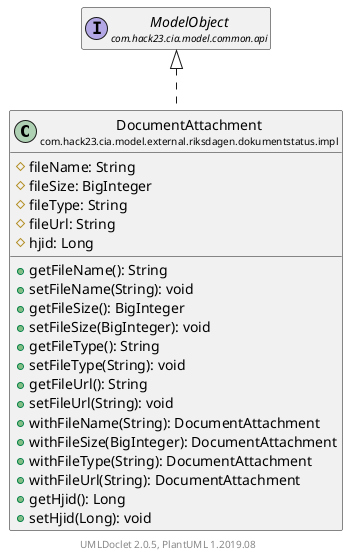 @startuml
    set namespaceSeparator none
    hide empty fields
    hide empty methods

    class "<size:14>DocumentAttachment\n<size:10>com.hack23.cia.model.external.riksdagen.dokumentstatus.impl" as com.hack23.cia.model.external.riksdagen.dokumentstatus.impl.DocumentAttachment [[DocumentAttachment.html]] {
        #fileName: String
        #fileSize: BigInteger
        #fileType: String
        #fileUrl: String
        #hjid: Long
        +getFileName(): String
        +setFileName(String): void
        +getFileSize(): BigInteger
        +setFileSize(BigInteger): void
        +getFileType(): String
        +setFileType(String): void
        +getFileUrl(): String
        +setFileUrl(String): void
        +withFileName(String): DocumentAttachment
        +withFileSize(BigInteger): DocumentAttachment
        +withFileType(String): DocumentAttachment
        +withFileUrl(String): DocumentAttachment
        +getHjid(): Long
        +setHjid(Long): void
    }

    interface "<size:14>ModelObject\n<size:10>com.hack23.cia.model.common.api" as com.hack23.cia.model.common.api.ModelObject

    com.hack23.cia.model.common.api.ModelObject <|.. com.hack23.cia.model.external.riksdagen.dokumentstatus.impl.DocumentAttachment

    center footer UMLDoclet 2.0.5, PlantUML 1.2019.08
@enduml
